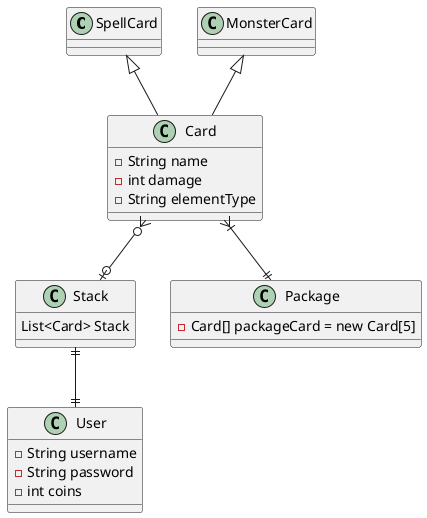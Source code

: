 @startuml






class SpellCard{}
class MonsterCard{}

MonsterCard <|-- Card

SpellCard <|-- Card

Card }o--o| Stack

Stack ||--|| User

Card}|--|| Package

class Package{
-Card[] packageCard = new Card[5]
}

class Card {
-String name
-int damage
-String elementType
}
class User {
-String username
-String password
-int coins
}
class Stack{
List<Card> Stack
 }
@enduml
